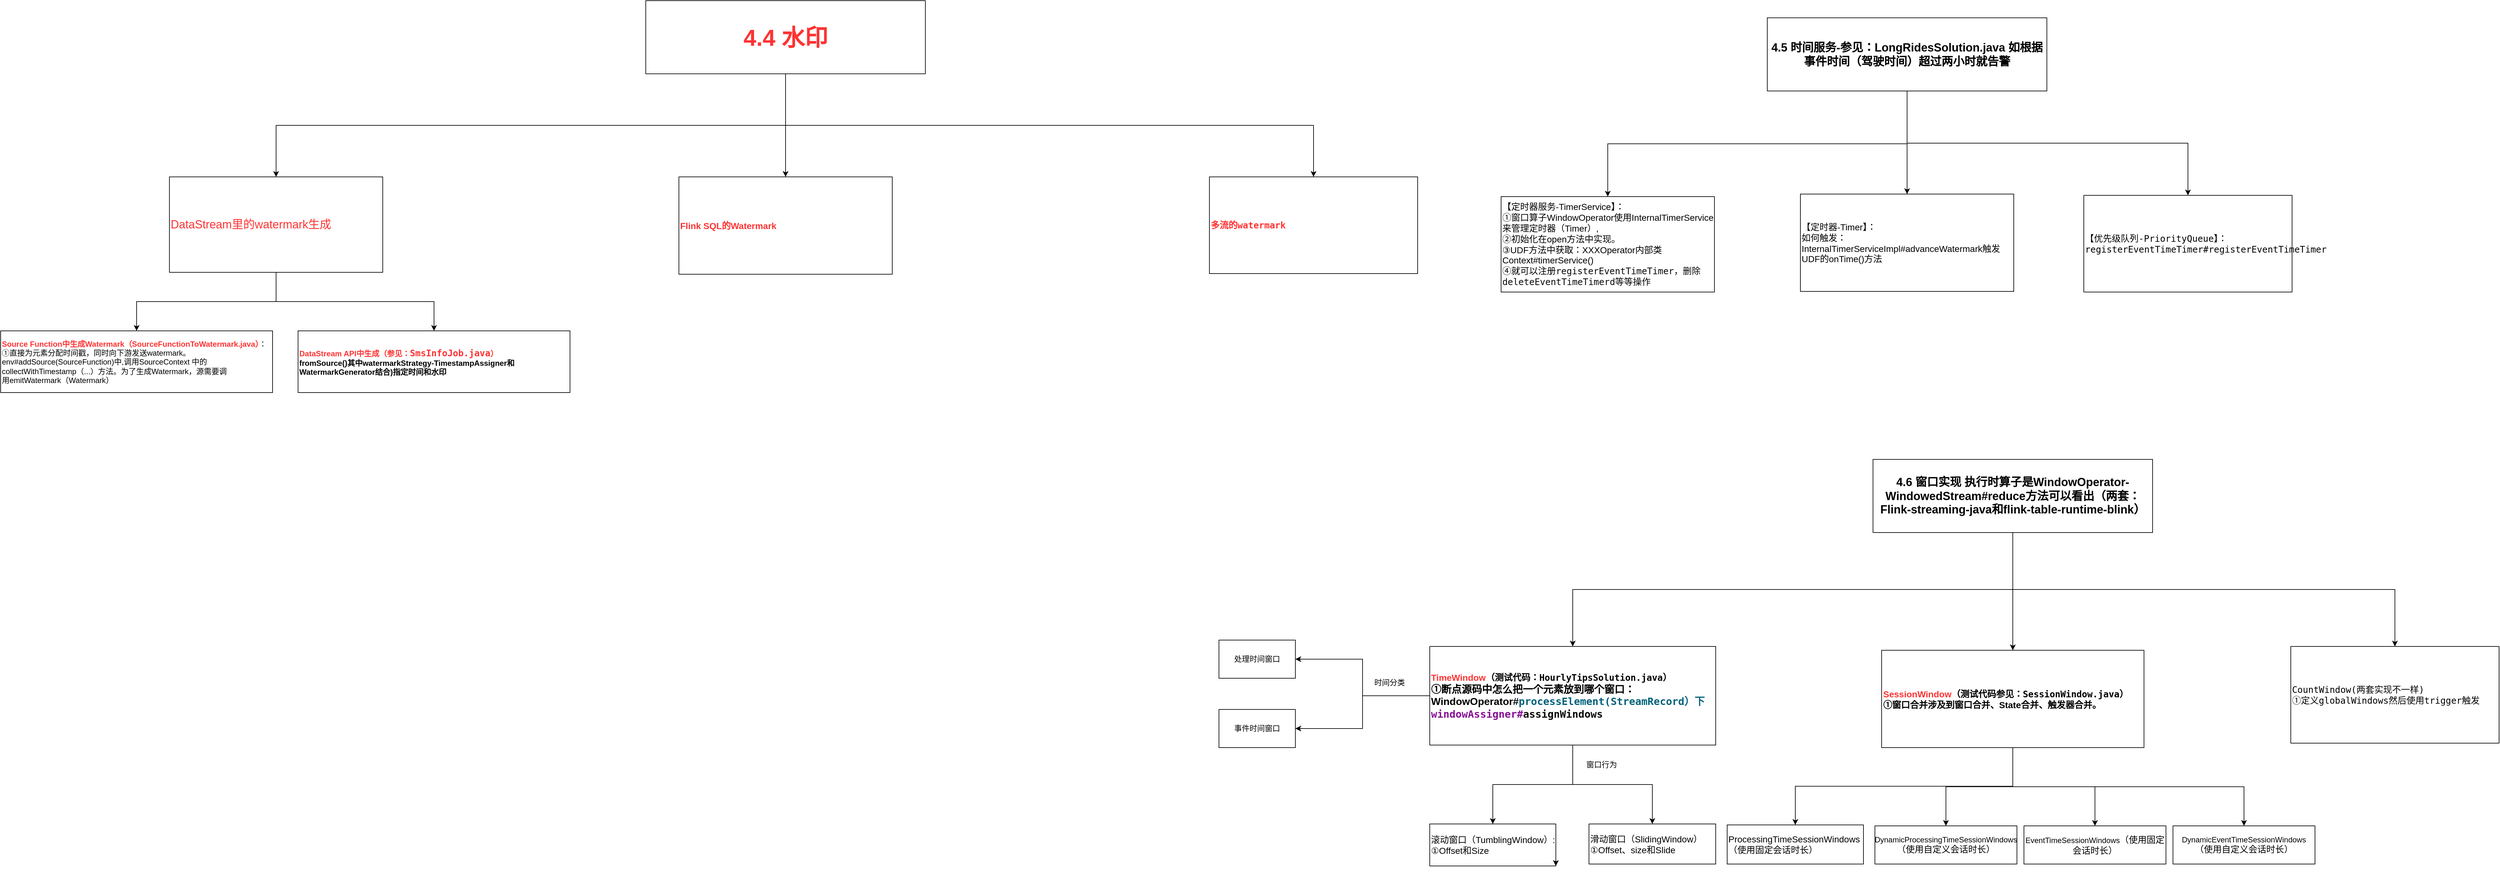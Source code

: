 <mxfile border="50" scale="3" compressed="false" locked="false" version="24.7.7">
  <diagram name="Blank" id="YmL12bMKpDGza6XwsDPr">
    <mxGraphModel dx="4667" dy="780" grid="0" gridSize="10" guides="1" tooltips="1" connect="1" arrows="1" fold="1" page="0" pageScale="1" pageWidth="827" pageHeight="1169" background="none" math="1" shadow="0">
      <root>
        <mxCell id="X5NqExCQtvZxIxQ7pmgY-0" />
        <mxCell id="1" parent="X5NqExCQtvZxIxQ7pmgY-0" />
        <mxCell id="BvsdqlHEoa5w_EsFs4Y4-4" style="edgeStyle=orthogonalEdgeStyle;rounded=0;orthogonalLoop=1;jettySize=auto;html=1;exitX=0.5;exitY=1;exitDx=0;exitDy=0;" edge="1" parent="1" source="BvsdqlHEoa5w_EsFs4Y4-8" target="BvsdqlHEoa5w_EsFs4Y4-11">
          <mxGeometry relative="1" as="geometry">
            <mxPoint x="180" y="410" as="targetPoint" />
            <mxPoint x="425" y="350" as="sourcePoint" />
          </mxGeometry>
        </mxCell>
        <mxCell id="BvsdqlHEoa5w_EsFs4Y4-51" style="edgeStyle=orthogonalEdgeStyle;rounded=0;orthogonalLoop=1;jettySize=auto;html=1;exitX=0.5;exitY=1;exitDx=0;exitDy=0;" edge="1" parent="1" source="BvsdqlHEoa5w_EsFs4Y4-8" target="BvsdqlHEoa5w_EsFs4Y4-13">
          <mxGeometry relative="1" as="geometry" />
        </mxCell>
        <mxCell id="BvsdqlHEoa5w_EsFs4Y4-54" style="edgeStyle=orthogonalEdgeStyle;rounded=0;orthogonalLoop=1;jettySize=auto;html=1;exitX=0.5;exitY=1;exitDx=0;exitDy=0;" edge="1" parent="1" source="BvsdqlHEoa5w_EsFs4Y4-8" target="BvsdqlHEoa5w_EsFs4Y4-53">
          <mxGeometry relative="1" as="geometry" />
        </mxCell>
        <mxCell id="BvsdqlHEoa5w_EsFs4Y4-8" value="&lt;h2&gt;&lt;font style=&quot;font-size: 18px;&quot;&gt;&lt;b&gt;4.5 时间服务-&lt;/b&gt;&lt;/font&gt;&lt;span style=&quot;font-size: 18px;&quot;&gt;&lt;b&gt;参见：LongRidesSolution.java 如根据事件时间（驾驶时间）超过两小时就告警&lt;/b&gt;&lt;/span&gt;&lt;/h2&gt;" style="rounded=0;whiteSpace=wrap;html=1;" vertex="1" parent="1">
          <mxGeometry x="203" y="60" width="439" height="115" as="geometry" />
        </mxCell>
        <mxCell id="BvsdqlHEoa5w_EsFs4Y4-11" value="&lt;font style=&quot;font-size: 14px;&quot;&gt;【定时器服务-TimerService】：&lt;/font&gt;&lt;div&gt;&lt;font style=&quot;font-size: 14px;&quot;&gt;①窗口算子WindowOperator使用InternalTimerService来管理定时器（Timer）,&lt;/font&gt;&lt;/div&gt;&lt;div&gt;&lt;font style=&quot;font-size: 14px;&quot;&gt;②初始化在open方法中实现。&lt;/font&gt;&lt;div&gt;&lt;font style=&quot;font-size: 14px;&quot;&gt;③UDF方法中获取：XXXOperator内部类Context#timerService()&lt;/font&gt;&lt;/div&gt;&lt;/div&gt;&lt;div&gt;&lt;font style=&quot;font-size: 14px;&quot;&gt;④就可以注册&lt;/font&gt;&lt;span style=&quot;color: rgb(8, 8, 8); font-family: &amp;quot;JetBrains Mono&amp;quot;, monospace; font-size: 10.5pt; background-color: initial;&quot;&gt;registerEventTimeTimer，删除&lt;/span&gt;&lt;span style=&quot;color: rgb(8, 8, 8); font-family: &amp;quot;JetBrains Mono&amp;quot;, monospace; font-size: 10.5pt; background-color: initial;&quot;&gt;deleteEventTimeTimerd等等操作&lt;/span&gt;&lt;/div&gt;" style="rounded=0;whiteSpace=wrap;html=1;align=left;" vertex="1" parent="1">
          <mxGeometry x="-215" y="341" width="335" height="150" as="geometry" />
        </mxCell>
        <mxCell id="BvsdqlHEoa5w_EsFs4Y4-13" value="&lt;font face=&quot;JetBrains Mono, monospace&quot;&gt;&lt;span style=&quot;font-size: 14px;&quot;&gt;【&lt;/span&gt;&lt;/font&gt;&lt;span style=&quot;font-size: 14px; font-family: &amp;quot;JetBrains Mono&amp;quot;, monospace; background-color: initial;&quot;&gt;优先级队列-PriorityQueue】：registerEventTimeTimer#registerEventTimeTimer&amp;nbsp;&lt;/span&gt;" style="rounded=0;whiteSpace=wrap;html=1;align=left;" vertex="1" parent="1">
          <mxGeometry x="700" y="339" width="327" height="152" as="geometry" />
        </mxCell>
        <mxCell id="BvsdqlHEoa5w_EsFs4Y4-53" value="&lt;font style=&quot;font-size: 14px;&quot;&gt;【定时器-Timer】：&lt;/font&gt;&lt;div&gt;&lt;span style=&quot;font-size: 14px;&quot;&gt;如何触发：&lt;/span&gt;&lt;span style=&quot;background-color: initial; font-size: 14px;&quot;&gt;InternalTimerServiceImpl#advanceWatermark触发UDF的onTime()方法&lt;/span&gt;&lt;br&gt;&lt;/div&gt;" style="rounded=0;whiteSpace=wrap;html=1;align=left;" vertex="1" parent="1">
          <mxGeometry x="255" y="337" width="335" height="153" as="geometry" />
        </mxCell>
        <mxCell id="BvsdqlHEoa5w_EsFs4Y4-62" style="edgeStyle=orthogonalEdgeStyle;rounded=0;orthogonalLoop=1;jettySize=auto;html=1;exitX=0.5;exitY=1;exitDx=0;exitDy=0;" edge="1" parent="1" source="BvsdqlHEoa5w_EsFs4Y4-65" target="BvsdqlHEoa5w_EsFs4Y4-66">
          <mxGeometry relative="1" as="geometry">
            <mxPoint x="161" y="1111" as="targetPoint" />
            <mxPoint x="406" y="1051" as="sourcePoint" />
          </mxGeometry>
        </mxCell>
        <mxCell id="BvsdqlHEoa5w_EsFs4Y4-63" style="edgeStyle=orthogonalEdgeStyle;rounded=0;orthogonalLoop=1;jettySize=auto;html=1;exitX=0.5;exitY=1;exitDx=0;exitDy=0;" edge="1" parent="1" source="BvsdqlHEoa5w_EsFs4Y4-65" target="BvsdqlHEoa5w_EsFs4Y4-67">
          <mxGeometry relative="1" as="geometry" />
        </mxCell>
        <mxCell id="BvsdqlHEoa5w_EsFs4Y4-64" style="edgeStyle=orthogonalEdgeStyle;rounded=0;orthogonalLoop=1;jettySize=auto;html=1;exitX=0.5;exitY=1;exitDx=0;exitDy=0;" edge="1" parent="1" source="BvsdqlHEoa5w_EsFs4Y4-65" target="BvsdqlHEoa5w_EsFs4Y4-68">
          <mxGeometry relative="1" as="geometry" />
        </mxCell>
        <mxCell id="BvsdqlHEoa5w_EsFs4Y4-65" value="&lt;h2&gt;&lt;font style=&quot;font-size: 18px;&quot;&gt;&lt;b&gt;4.6 窗口实现 执行时算子是WindowOperator-WindowedStream#reduce方法可以看出（两套：Flink-streaming-java和flink-table-runtime-blink）&lt;/b&gt;&lt;/font&gt;&lt;/h2&gt;" style="rounded=0;whiteSpace=wrap;html=1;" vertex="1" parent="1">
          <mxGeometry x="369" y="754" width="439" height="115" as="geometry" />
        </mxCell>
        <mxCell id="BvsdqlHEoa5w_EsFs4Y4-77" style="edgeStyle=orthogonalEdgeStyle;rounded=0;orthogonalLoop=1;jettySize=auto;html=1;exitX=0;exitY=0.5;exitDx=0;exitDy=0;entryX=1;entryY=0.5;entryDx=0;entryDy=0;" edge="1" parent="1" source="BvsdqlHEoa5w_EsFs4Y4-66" target="BvsdqlHEoa5w_EsFs4Y4-76">
          <mxGeometry relative="1" as="geometry" />
        </mxCell>
        <mxCell id="BvsdqlHEoa5w_EsFs4Y4-79" style="edgeStyle=orthogonalEdgeStyle;rounded=0;orthogonalLoop=1;jettySize=auto;html=1;exitX=0.5;exitY=1;exitDx=0;exitDy=0;" edge="1" parent="1" source="BvsdqlHEoa5w_EsFs4Y4-66" target="BvsdqlHEoa5w_EsFs4Y4-78">
          <mxGeometry relative="1" as="geometry" />
        </mxCell>
        <mxCell id="BvsdqlHEoa5w_EsFs4Y4-82" style="edgeStyle=orthogonalEdgeStyle;rounded=0;orthogonalLoop=1;jettySize=auto;html=1;exitX=0.5;exitY=1;exitDx=0;exitDy=0;entryX=0.5;entryY=0;entryDx=0;entryDy=0;" edge="1" parent="1" source="BvsdqlHEoa5w_EsFs4Y4-66" target="BvsdqlHEoa5w_EsFs4Y4-81">
          <mxGeometry relative="1" as="geometry" />
        </mxCell>
        <mxCell id="BvsdqlHEoa5w_EsFs4Y4-85" style="edgeStyle=orthogonalEdgeStyle;rounded=0;orthogonalLoop=1;jettySize=auto;html=1;exitX=0;exitY=0.5;exitDx=0;exitDy=0;entryX=1;entryY=0.5;entryDx=0;entryDy=0;" edge="1" parent="1" source="BvsdqlHEoa5w_EsFs4Y4-66" target="BvsdqlHEoa5w_EsFs4Y4-74">
          <mxGeometry relative="1" as="geometry" />
        </mxCell>
        <mxCell id="BvsdqlHEoa5w_EsFs4Y4-66" value="&lt;font style=&quot;font-size: 14px;&quot;&gt;&lt;b&gt;&lt;font color=&quot;#ff3333&quot;&gt;TimeWindow&lt;/font&gt;（测试代码：&lt;span style=&quot;font-family: &amp;quot;JetBrains Mono&amp;quot;, monospace; background-color: initial;&quot;&gt;HourlyTipsSolution.java&lt;/span&gt;&lt;span style=&quot;background-color: initial;&quot;&gt;）&lt;/span&gt;&lt;br&gt;&lt;/b&gt;&lt;/font&gt;&lt;div&gt;&lt;font size=&quot;3&quot;&gt;&lt;b&gt;①断点源码中怎么把一个元素放到哪个窗口：WindowOperator#&lt;span style=&quot;color: rgb(0, 98, 122); font-family: &amp;quot;JetBrains Mono&amp;quot;, monospace; background-color: initial;&quot;&gt;processElement(StreamRecord）下&lt;/span&gt;&lt;span style=&quot;font-family: &amp;quot;JetBrains Mono&amp;quot;, monospace; background-color: initial; color: rgb(135, 16, 148);&quot;&gt;windowAssigner#&lt;/span&gt;&lt;span style=&quot;color: rgb(8, 8, 8); font-family: &amp;quot;JetBrains Mono&amp;quot;, monospace; background-color: initial;&quot;&gt;assignWindows&lt;/span&gt;&lt;/b&gt;&lt;/font&gt;&lt;br&gt;&lt;/div&gt;" style="rounded=0;whiteSpace=wrap;html=1;align=left;" vertex="1" parent="1">
          <mxGeometry x="-327" y="1048" width="449" height="155" as="geometry" />
        </mxCell>
        <mxCell id="BvsdqlHEoa5w_EsFs4Y4-67" value="&lt;font face=&quot;JetBrains Mono, monospace&quot;&gt;&lt;span style=&quot;font-size: 14px;&quot;&gt;CountWindow(两套实现不一样)&lt;/span&gt;&lt;/font&gt;&lt;div&gt;&lt;font face=&quot;JetBrains Mono, monospace&quot;&gt;&lt;span style=&quot;font-size: 14px;&quot;&gt;①定义globalWindows然后使用trigger触发&lt;/span&gt;&lt;/font&gt;&lt;/div&gt;" style="rounded=0;whiteSpace=wrap;html=1;align=left;" vertex="1" parent="1">
          <mxGeometry x="1025" y="1048" width="327" height="152" as="geometry" />
        </mxCell>
        <mxCell id="BvsdqlHEoa5w_EsFs4Y4-90" style="edgeStyle=orthogonalEdgeStyle;rounded=0;orthogonalLoop=1;jettySize=auto;html=1;exitX=0.5;exitY=1;exitDx=0;exitDy=0;entryX=0.5;entryY=0;entryDx=0;entryDy=0;" edge="1" parent="1" source="BvsdqlHEoa5w_EsFs4Y4-68" target="BvsdqlHEoa5w_EsFs4Y4-89">
          <mxGeometry relative="1" as="geometry" />
        </mxCell>
        <mxCell id="BvsdqlHEoa5w_EsFs4Y4-92" style="edgeStyle=orthogonalEdgeStyle;rounded=0;orthogonalLoop=1;jettySize=auto;html=1;exitX=0.5;exitY=1;exitDx=0;exitDy=0;" edge="1" parent="1" source="BvsdqlHEoa5w_EsFs4Y4-68" target="BvsdqlHEoa5w_EsFs4Y4-91">
          <mxGeometry relative="1" as="geometry" />
        </mxCell>
        <mxCell id="BvsdqlHEoa5w_EsFs4Y4-95" style="edgeStyle=orthogonalEdgeStyle;rounded=0;orthogonalLoop=1;jettySize=auto;html=1;exitX=0.5;exitY=1;exitDx=0;exitDy=0;" edge="1" parent="1" source="BvsdqlHEoa5w_EsFs4Y4-68" target="BvsdqlHEoa5w_EsFs4Y4-93">
          <mxGeometry relative="1" as="geometry" />
        </mxCell>
        <mxCell id="BvsdqlHEoa5w_EsFs4Y4-96" style="edgeStyle=orthogonalEdgeStyle;rounded=0;orthogonalLoop=1;jettySize=auto;html=1;exitX=0.5;exitY=1;exitDx=0;exitDy=0;" edge="1" parent="1" source="BvsdqlHEoa5w_EsFs4Y4-68" target="BvsdqlHEoa5w_EsFs4Y4-94">
          <mxGeometry relative="1" as="geometry" />
        </mxCell>
        <mxCell id="BvsdqlHEoa5w_EsFs4Y4-68" value="&lt;div&gt;&lt;b&gt;&lt;font style=&quot;font-size: 14px;&quot;&gt;&lt;font color=&quot;#ff3333&quot;&gt;SessionWindow&lt;/font&gt;（测试代码参见：&lt;span style=&quot;font-family: &amp;quot;JetBrains Mono&amp;quot;, monospace; background-color: initial;&quot;&gt;SessionWindow.java&lt;/span&gt;&lt;span style=&quot;background-color: initial;&quot;&gt;）&lt;/span&gt;&lt;/font&gt;&lt;/b&gt;&lt;/div&gt;&lt;div&gt;&lt;b&gt;&lt;font style=&quot;font-size: 14px;&quot;&gt;&lt;span style=&quot;background-color: initial;&quot;&gt;①窗口合并涉及到窗口合并、State合并、触发器合并。&lt;/span&gt;&lt;/font&gt;&lt;/b&gt;&lt;/div&gt;" style="rounded=0;whiteSpace=wrap;html=1;align=left;" vertex="1" parent="1">
          <mxGeometry x="382.5" y="1054" width="412" height="153" as="geometry" />
        </mxCell>
        <mxCell id="BvsdqlHEoa5w_EsFs4Y4-74" value="处理时间窗口" style="rounded=0;whiteSpace=wrap;html=1;" vertex="1" parent="1">
          <mxGeometry x="-658" y="1038" width="120" height="60" as="geometry" />
        </mxCell>
        <mxCell id="BvsdqlHEoa5w_EsFs4Y4-76" value="事件时间窗口" style="rounded=0;whiteSpace=wrap;html=1;" vertex="1" parent="1">
          <mxGeometry x="-658" y="1147" width="120" height="60" as="geometry" />
        </mxCell>
        <mxCell id="BvsdqlHEoa5w_EsFs4Y4-78" value="&lt;font style=&quot;font-size: 14px;&quot;&gt;滚动窗口（TumblingWindow）:&lt;/font&gt;&lt;div&gt;&lt;span style=&quot;font-size: 14px;&quot;&gt;①Offset和Size&lt;/span&gt;&lt;/div&gt;" style="rounded=0;whiteSpace=wrap;html=1;align=left;" vertex="1" parent="1">
          <mxGeometry x="-327" y="1327" width="198" height="66" as="geometry" />
        </mxCell>
        <mxCell id="BvsdqlHEoa5w_EsFs4Y4-80" style="edgeStyle=orthogonalEdgeStyle;rounded=0;orthogonalLoop=1;jettySize=auto;html=1;exitX=1;exitY=0.75;exitDx=0;exitDy=0;entryX=1;entryY=1;entryDx=0;entryDy=0;" edge="1" parent="1" source="BvsdqlHEoa5w_EsFs4Y4-78" target="BvsdqlHEoa5w_EsFs4Y4-78">
          <mxGeometry relative="1" as="geometry" />
        </mxCell>
        <mxCell id="BvsdqlHEoa5w_EsFs4Y4-81" value="&lt;font style=&quot;font-size: 14px;&quot;&gt;滑动窗口（SlidingWindow）&lt;/font&gt;&lt;div&gt;&lt;span style=&quot;font-size: 14px;&quot;&gt;①Offset、size和Slide&lt;/span&gt;&lt;/div&gt;" style="rounded=0;whiteSpace=wrap;html=1;align=left;" vertex="1" parent="1">
          <mxGeometry x="-77" y="1327" width="199" height="63" as="geometry" />
        </mxCell>
        <mxCell id="BvsdqlHEoa5w_EsFs4Y4-86" value="时间分类" style="text;html=1;align=center;verticalAlign=middle;whiteSpace=wrap;rounded=0;" vertex="1" parent="1">
          <mxGeometry x="-420" y="1090" width="60" height="30" as="geometry" />
        </mxCell>
        <mxCell id="BvsdqlHEoa5w_EsFs4Y4-87" value="窗口行为" style="text;html=1;align=center;verticalAlign=middle;whiteSpace=wrap;rounded=0;" vertex="1" parent="1">
          <mxGeometry x="-87" y="1219" width="60" height="30" as="geometry" />
        </mxCell>
        <mxCell id="BvsdqlHEoa5w_EsFs4Y4-89" value="&lt;span style=&quot;font-size: 14px;&quot;&gt;ProcessingTimeSessionWindows（使用固定会话时长）&lt;/span&gt;" style="rounded=0;whiteSpace=wrap;html=1;align=left;" vertex="1" parent="1">
          <mxGeometry x="140" y="1328.5" width="214" height="61.5" as="geometry" />
        </mxCell>
        <mxCell id="BvsdqlHEoa5w_EsFs4Y4-91" value="DynamicProcessingTimeSessionWindows&lt;span style=&quot;font-size: 14px; text-align: left;&quot;&gt;（使用自定义会话时长）&lt;/span&gt;" style="rounded=0;whiteSpace=wrap;html=1;" vertex="1" parent="1">
          <mxGeometry x="372" y="1330" width="223" height="60" as="geometry" />
        </mxCell>
        <mxCell id="BvsdqlHEoa5w_EsFs4Y4-93" value="EventTimeSessionWindows&lt;span style=&quot;font-size: 14px; text-align: left;&quot;&gt;（使用固定会话时长）&lt;/span&gt;" style="rounded=0;whiteSpace=wrap;html=1;" vertex="1" parent="1">
          <mxGeometry x="606" y="1330" width="223" height="60" as="geometry" />
        </mxCell>
        <mxCell id="BvsdqlHEoa5w_EsFs4Y4-94" value="DynamicEventTimeSessionWindows&lt;span style=&quot;font-size: 14px; text-align: left;&quot;&gt;（使用自定义会话时长）&lt;/span&gt;" style="rounded=0;whiteSpace=wrap;html=1;" vertex="1" parent="1">
          <mxGeometry x="840" y="1330" width="223" height="60" as="geometry" />
        </mxCell>
        <mxCell id="BvsdqlHEoa5w_EsFs4Y4-97" style="edgeStyle=orthogonalEdgeStyle;rounded=0;orthogonalLoop=1;jettySize=auto;html=1;exitX=0.5;exitY=1;exitDx=0;exitDy=0;" edge="1" parent="1" source="BvsdqlHEoa5w_EsFs4Y4-100" target="BvsdqlHEoa5w_EsFs4Y4-101">
          <mxGeometry relative="1" as="geometry">
            <mxPoint x="-1581" y="383" as="targetPoint" />
            <mxPoint x="-1336" y="323" as="sourcePoint" />
          </mxGeometry>
        </mxCell>
        <mxCell id="BvsdqlHEoa5w_EsFs4Y4-98" style="edgeStyle=orthogonalEdgeStyle;rounded=0;orthogonalLoop=1;jettySize=auto;html=1;exitX=0.5;exitY=1;exitDx=0;exitDy=0;" edge="1" parent="1" source="BvsdqlHEoa5w_EsFs4Y4-100" target="BvsdqlHEoa5w_EsFs4Y4-102">
          <mxGeometry relative="1" as="geometry" />
        </mxCell>
        <mxCell id="BvsdqlHEoa5w_EsFs4Y4-99" style="edgeStyle=orthogonalEdgeStyle;rounded=0;orthogonalLoop=1;jettySize=auto;html=1;exitX=0.5;exitY=1;exitDx=0;exitDy=0;" edge="1" parent="1" source="BvsdqlHEoa5w_EsFs4Y4-100" target="BvsdqlHEoa5w_EsFs4Y4-103">
          <mxGeometry relative="1" as="geometry" />
        </mxCell>
        <mxCell id="BvsdqlHEoa5w_EsFs4Y4-100" value="&lt;h2&gt;&lt;font color=&quot;#ff3333&quot; style=&quot;font-size: 36px;&quot;&gt;&lt;b style=&quot;&quot;&gt;4.4 水印&lt;/b&gt;&lt;/font&gt;&lt;/h2&gt;" style="rounded=0;whiteSpace=wrap;html=1;" vertex="1" parent="1">
          <mxGeometry x="-1558" y="33" width="439" height="115" as="geometry" />
        </mxCell>
        <mxCell id="BvsdqlHEoa5w_EsFs4Y4-105" style="edgeStyle=orthogonalEdgeStyle;rounded=0;orthogonalLoop=1;jettySize=auto;html=1;exitX=0.5;exitY=1;exitDx=0;exitDy=0;" edge="1" parent="1" source="BvsdqlHEoa5w_EsFs4Y4-101" target="BvsdqlHEoa5w_EsFs4Y4-104">
          <mxGeometry relative="1" as="geometry" />
        </mxCell>
        <mxCell id="BvsdqlHEoa5w_EsFs4Y4-107" style="edgeStyle=orthogonalEdgeStyle;rounded=0;orthogonalLoop=1;jettySize=auto;html=1;exitX=0.5;exitY=1;exitDx=0;exitDy=0;entryX=0.5;entryY=0;entryDx=0;entryDy=0;" edge="1" parent="1" source="BvsdqlHEoa5w_EsFs4Y4-101" target="BvsdqlHEoa5w_EsFs4Y4-106">
          <mxGeometry relative="1" as="geometry" />
        </mxCell>
        <mxCell id="BvsdqlHEoa5w_EsFs4Y4-101" value="&lt;font color=&quot;#ff3333&quot; style=&quot;font-size: 18px;&quot;&gt;DataStream里的watermark生成&lt;/font&gt;" style="rounded=0;whiteSpace=wrap;html=1;align=left;" vertex="1" parent="1">
          <mxGeometry x="-2306" y="310" width="335" height="150" as="geometry" />
        </mxCell>
        <mxCell id="BvsdqlHEoa5w_EsFs4Y4-102" value="&lt;font color=&quot;#ff3333&quot; face=&quot;JetBrains Mono, monospace&quot;&gt;&lt;span style=&quot;font-size: 14px;&quot;&gt;&lt;b&gt;多流的watermark&lt;/b&gt;&lt;/span&gt;&lt;/font&gt;" style="rounded=0;whiteSpace=wrap;html=1;align=left;" vertex="1" parent="1">
          <mxGeometry x="-673" y="310" width="327" height="152" as="geometry" />
        </mxCell>
        <mxCell id="BvsdqlHEoa5w_EsFs4Y4-103" value="&lt;div&gt;&lt;span style=&quot;font-size: 14px;&quot;&gt;&lt;font color=&quot;#ff3333&quot;&gt;&lt;b&gt;Flink SQL的Watermark&lt;/b&gt;&lt;/font&gt;&lt;/span&gt;&lt;/div&gt;" style="rounded=0;whiteSpace=wrap;html=1;align=left;" vertex="1" parent="1">
          <mxGeometry x="-1506" y="310" width="335" height="153" as="geometry" />
        </mxCell>
        <mxCell id="BvsdqlHEoa5w_EsFs4Y4-104" value="&lt;b&gt;&lt;font color=&quot;#ff3333&quot;&gt;Source Function中生成Watermark（SourceFunctionToWatermark.java）&lt;/font&gt;&lt;/b&gt;：&lt;div&gt;①直接为元素分配时间戳，同时向下游发送watermark。env#addSource(SourceFunction)中,调用&lt;span style=&quot;background-color: initial;&quot;&gt;SourceContext 中的&lt;/span&gt;&lt;/div&gt;&lt;div&gt;collectWithTimestamp（...）方法。为了生成Watermark，源需要调&lt;/div&gt;&lt;div&gt;用emitWatermark（Watermark）&lt;span style=&quot;background-color: initial;&quot;&gt;&amp;nbsp;&amp;nbsp;&lt;/span&gt;&lt;/div&gt;" style="rounded=0;whiteSpace=wrap;html=1;align=left;" vertex="1" parent="1">
          <mxGeometry x="-2571" y="552" width="427" height="97" as="geometry" />
        </mxCell>
        <mxCell id="BvsdqlHEoa5w_EsFs4Y4-106" value="&lt;font color=&quot;#ff3333&quot;&gt;&lt;b&gt;DataStream API中生成（参见：&lt;span style=&quot;font-family: &amp;quot;JetBrains Mono&amp;quot;, monospace; font-size: 10.5pt; background-color: initial;&quot;&gt;SmsInfoJob.java&lt;/span&gt;&lt;span style=&quot;background-color: initial;&quot;&gt;）&lt;/span&gt;&lt;/b&gt;&lt;/font&gt;&lt;br&gt;&lt;div&gt;&lt;span style=&quot;background-color: initial;&quot;&gt;&lt;b style=&quot;&quot;&gt;fromSource()其中watermarkStrategy-TimestampAssigner和WatermarkGenerator结合)指定时间和水印&lt;/b&gt;&lt;br&gt;&lt;/span&gt;&lt;/div&gt;" style="rounded=0;whiteSpace=wrap;html=1;align=left;" vertex="1" parent="1">
          <mxGeometry x="-2104" y="552" width="427" height="97" as="geometry" />
        </mxCell>
      </root>
    </mxGraphModel>
  </diagram>
</mxfile>
